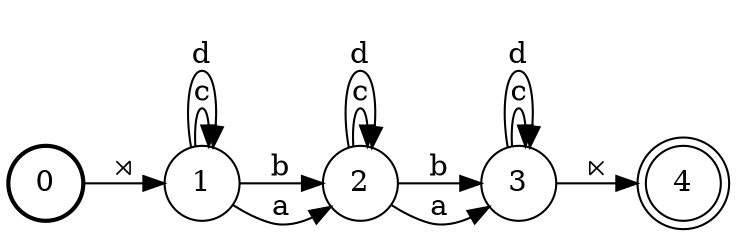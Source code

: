 digraph FST {
rankdir = LR;
size = "8.5,11";
center = 1;
orientation = Portrait;
ranksep = "0.4";
nodesep = "0.25";
0 [label = "0", shape = circle, style = bold, fontsize = 14]
	0 -> 1 [label = "⋊", fontsize = 14];
1 [label = "1", shape = circle, style = solid, fontsize = 14]
	1 -> 1 [label = "c", fontsize = 14];
	1 -> 1 [label = "d", fontsize = 14];
	1 -> 2 [label = "b", fontsize = 14];
	1 -> 2 [label = "a", fontsize = 14];
2 [label = "2", shape = circle, style = solid, fontsize = 14]
	2 -> 2 [label = "c", fontsize = 14];
	2 -> 2 [label = "d", fontsize = 14];
	2 -> 3 [label = "b", fontsize = 14];
	2 -> 3 [label = "a", fontsize = 14];
3 [label = "3", shape = circle, style = solid, fontsize = 14]
	3 -> 3 [label = "c", fontsize = 14];
	3 -> 3 [label = "d", fontsize = 14];
	3 -> 4 [label = "⋉", fontsize = 14];
4 [label = "4", shape = doublecircle, style = solid, fontsize = 14]
}
